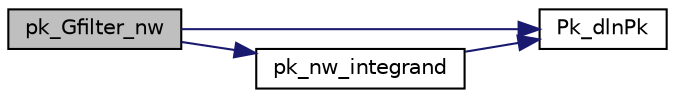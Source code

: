 digraph "pk_Gfilter_nw"
{
 // LATEX_PDF_SIZE
  edge [fontname="Helvetica",fontsize="10",labelfontname="Helvetica",labelfontsize="10"];
  node [fontname="Helvetica",fontsize="10",shape=record];
  rankdir="LR";
  Node1 [label="pk_Gfilter_nw",height=0.2,width=0.4,color="black", fillcolor="grey75", style="filled", fontcolor="black",tooltip="Compute the nowiggle component of linear matter power spectrum using 3d Gaussian filter Computing the..."];
  Node1 -> Node2 [color="midnightblue",fontsize="10",style="solid"];
  Node2 [label="Pk_dlnPk",height=0.2,width=0.4,color="black", fillcolor="white", style="filled",URL="$d6/d32/cosmology_8c.html#ab9dc1330d6e47eeeb8bf0dfffe2cd23f",tooltip="Compute the matter power spectra (in unit of (Mpc)^3) as a function of k (in unit of 1/Mpc) and z,..."];
  Node1 -> Node3 [color="midnightblue",fontsize="10",style="solid"];
  Node3 [label="pk_nw_integrand",height=0.2,width=0.4,color="black", fillcolor="white", style="filled",URL="$d7/d78/wnw__split_8c.html#ad6bd78b923d93da921f7f86f956d2d77",tooltip="Integrand to compute the nowiggle matter power spectrum."];
  Node3 -> Node2 [color="midnightblue",fontsize="10",style="solid"];
}
